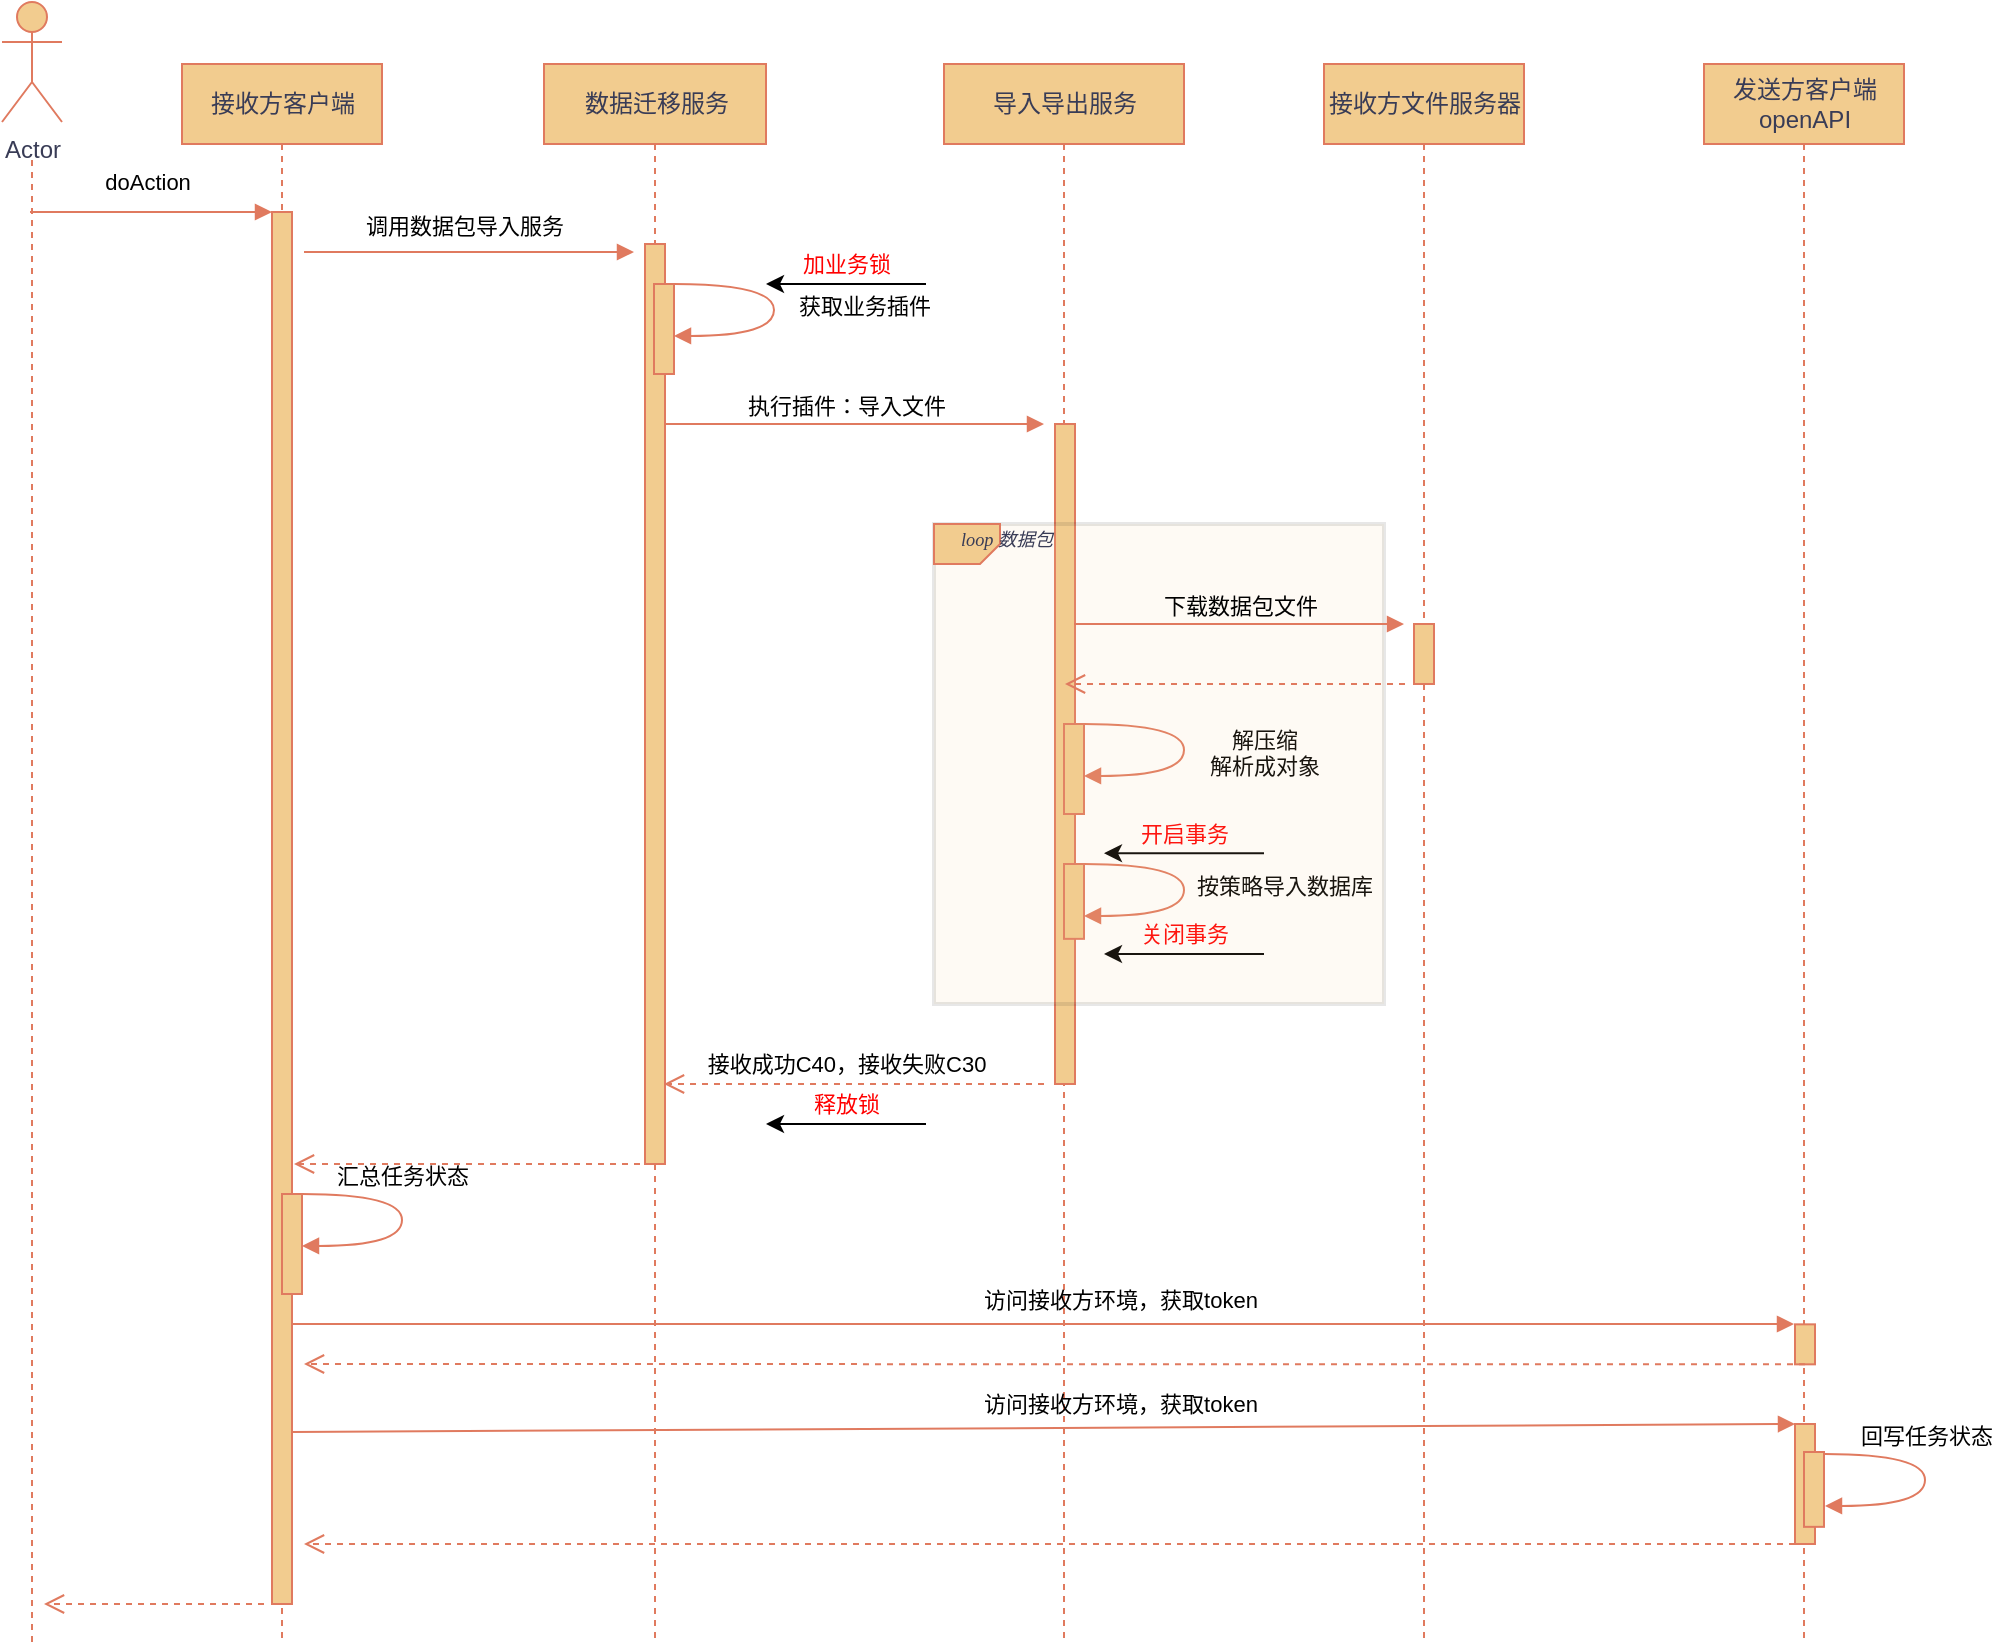 <mxfile version="22.0.4" type="github">
  <diagram name="Page-1" id="2YBvvXClWsGukQMizWep">
    <mxGraphModel dx="2088" dy="941" grid="1" gridSize="10" guides="1" tooltips="1" connect="1" arrows="0" fold="1" page="0" pageScale="1" pageWidth="850" pageHeight="1100" math="0" shadow="0">
      <root>
        <mxCell id="0" />
        <mxCell id="1" parent="0" />
        <mxCell id="aM9ryv3xv72pqoxQDRHE-5" value="导入导出服务" style="shape=umlLifeline;perimeter=lifelinePerimeter;html=1;container=0;dropTarget=0;collapsible=0;recursiveResize=0;outlineConnect=0;portConstraint=eastwest;newEdgeStyle={&quot;edgeStyle&quot;:&quot;elbowEdgeStyle&quot;,&quot;elbow&quot;:&quot;vertical&quot;,&quot;curved&quot;:0,&quot;rounded&quot;:0};labelBackgroundColor=none;fillColor=#F2CC8F;strokeColor=#E07A5F;fontColor=#393C56;" parent="1" vertex="1">
          <mxGeometry x="410" y="170" width="120" height="790" as="geometry" />
        </mxCell>
        <mxCell id="aM9ryv3xv72pqoxQDRHE-1" value="接收方客户端" style="shape=umlLifeline;perimeter=lifelinePerimeter;html=1;container=0;dropTarget=0;collapsible=0;recursiveResize=0;outlineConnect=0;portConstraint=eastwest;newEdgeStyle={&quot;edgeStyle&quot;:&quot;elbowEdgeStyle&quot;,&quot;elbow&quot;:&quot;vertical&quot;,&quot;curved&quot;:0,&quot;rounded&quot;:0};labelBackgroundColor=none;fillColor=#F2CC8F;strokeColor=#E07A5F;fontColor=#393C56;" parent="1" vertex="1">
          <mxGeometry x="29" y="170" width="100" height="790" as="geometry" />
        </mxCell>
        <mxCell id="aM9ryv3xv72pqoxQDRHE-2" value="" style="html=1;points=[];perimeter=orthogonalPerimeter;outlineConnect=0;targetShapes=umlLifeline;portConstraint=eastwest;newEdgeStyle={&quot;edgeStyle&quot;:&quot;elbowEdgeStyle&quot;,&quot;elbow&quot;:&quot;vertical&quot;,&quot;curved&quot;:0,&quot;rounded&quot;:0};labelBackgroundColor=none;fillColor=#F2CC8F;strokeColor=#E07A5F;fontColor=#393C56;" parent="1" vertex="1">
          <mxGeometry x="74" y="244" width="10" height="696" as="geometry" />
        </mxCell>
        <mxCell id="aM9ryv3xv72pqoxQDRHE-3" value="&amp;nbsp;doAction" style="html=1;verticalAlign=bottom;startArrow=none;endArrow=block;startSize=8;edgeStyle=elbowEdgeStyle;elbow=vertical;curved=0;rounded=0;startFill=0;labelBackgroundColor=none;strokeColor=#E07A5F;fontColor=default;" parent="1" target="aM9ryv3xv72pqoxQDRHE-2" edge="1">
          <mxGeometry x="-0.069" y="6" relative="1" as="geometry">
            <mxPoint x="-47" y="244" as="sourcePoint" />
            <Array as="points" />
            <mxPoint as="offset" />
          </mxGeometry>
        </mxCell>
        <mxCell id="dqEPXR2y4I70jWlFoT9I-14" value="" style="group;labelBackgroundColor=none;fontColor=#393C56;" parent="1" vertex="1" connectable="0">
          <mxGeometry x="-61" y="139" width="30" height="125" as="geometry" />
        </mxCell>
        <mxCell id="dqEPXR2y4I70jWlFoT9I-5" value="Actor" style="shape=umlActor;verticalLabelPosition=bottom;verticalAlign=top;html=1;labelBackgroundColor=none;fillColor=#F2CC8F;strokeColor=#E07A5F;fontColor=#393C56;" parent="dqEPXR2y4I70jWlFoT9I-14" vertex="1">
          <mxGeometry width="30" height="60" as="geometry" />
        </mxCell>
        <mxCell id="dqEPXR2y4I70jWlFoT9I-12" value="" style="html=1;verticalAlign=bottom;endArrow=none;dashed=1;endSize=8;edgeStyle=elbowEdgeStyle;elbow=vertical;curved=0;rounded=0;endFill=0;labelBackgroundColor=none;strokeColor=#E07A5F;fontColor=default;" parent="dqEPXR2y4I70jWlFoT9I-14" edge="1">
          <mxGeometry relative="1" as="geometry">
            <mxPoint x="15" y="821" as="targetPoint" />
            <Array as="points">
              <mxPoint x="21.5" y="125" />
              <mxPoint x="15" y="163" />
            </Array>
            <mxPoint x="15" y="79" as="sourcePoint" />
          </mxGeometry>
        </mxCell>
        <mxCell id="dqEPXR2y4I70jWlFoT9I-20" value="接收方文件服务器" style="shape=umlLifeline;perimeter=lifelinePerimeter;html=1;container=0;dropTarget=0;collapsible=0;recursiveResize=0;outlineConnect=0;portConstraint=eastwest;newEdgeStyle={&quot;edgeStyle&quot;:&quot;elbowEdgeStyle&quot;,&quot;elbow&quot;:&quot;vertical&quot;,&quot;curved&quot;:0,&quot;rounded&quot;:0};labelBackgroundColor=none;fillColor=#F2CC8F;strokeColor=#E07A5F;fontColor=#393C56;" parent="1" vertex="1">
          <mxGeometry x="600" y="170" width="100" height="790" as="geometry" />
        </mxCell>
        <mxCell id="xVjlX6ZCD8ZEZcHUDVlv-81" value="" style="html=1;verticalAlign=bottom;endArrow=open;dashed=1;endSize=8;edgeStyle=elbowEdgeStyle;elbow=vertical;curved=0;rounded=0;labelBackgroundColor=none;strokeColor=#E07A5F;fontColor=default;" parent="1" edge="1">
          <mxGeometry x="-1" y="397" relative="1" as="geometry">
            <mxPoint x="-40" y="940" as="targetPoint" />
            <Array as="points">
              <mxPoint x="45" y="940" />
            </Array>
            <mxPoint x="70" y="940" as="sourcePoint" />
            <mxPoint x="276" y="-111" as="offset" />
          </mxGeometry>
        </mxCell>
        <mxCell id="_pvaLfHRy_cF2C6sSua_-3" value="发送方客户端&lt;br&gt;openAPI" style="shape=umlLifeline;perimeter=lifelinePerimeter;html=1;container=0;dropTarget=0;collapsible=0;recursiveResize=0;outlineConnect=0;portConstraint=eastwest;newEdgeStyle={&quot;edgeStyle&quot;:&quot;elbowEdgeStyle&quot;,&quot;elbow&quot;:&quot;vertical&quot;,&quot;curved&quot;:0,&quot;rounded&quot;:0};labelBackgroundColor=none;fillColor=#F2CC8F;strokeColor=#E07A5F;fontColor=#393C56;" parent="1" vertex="1">
          <mxGeometry x="790" y="170" width="100" height="790" as="geometry" />
        </mxCell>
        <mxCell id="_pvaLfHRy_cF2C6sSua_-4" value="" style="html=1;points=[];perimeter=orthogonalPerimeter;outlineConnect=0;targetShapes=umlLifeline;portConstraint=eastwest;newEdgeStyle={&quot;edgeStyle&quot;:&quot;elbowEdgeStyle&quot;,&quot;elbow&quot;:&quot;vertical&quot;,&quot;curved&quot;:0,&quot;rounded&quot;:0};labelBackgroundColor=none;fillColor=#F2CC8F;strokeColor=#E07A5F;fontColor=#393C56;" parent="_pvaLfHRy_cF2C6sSua_-3" vertex="1">
          <mxGeometry x="45.5" y="630.17" width="10" height="20" as="geometry" />
        </mxCell>
        <mxCell id="_pvaLfHRy_cF2C6sSua_-5" value="访问接收方环境，获取token" style="html=1;verticalAlign=bottom;endArrow=block;elbow=vertical;rounded=0;labelBackgroundColor=none;strokeColor=#E07A5F;fontColor=default;" parent="1" edge="1" source="aM9ryv3xv72pqoxQDRHE-2">
          <mxGeometry x="0.102" y="3" relative="1" as="geometry">
            <mxPoint x="260.5" y="800.17" as="sourcePoint" />
            <mxPoint x="835" y="800" as="targetPoint" />
            <mxPoint as="offset" />
          </mxGeometry>
        </mxCell>
        <mxCell id="_pvaLfHRy_cF2C6sSua_-6" value="" style="html=1;verticalAlign=bottom;endArrow=open;dashed=1;endSize=8;elbow=vertical;rounded=0;labelBackgroundColor=none;strokeColor=#E07A5F;fontColor=default;" parent="1" edge="1">
          <mxGeometry relative="1" as="geometry">
            <mxPoint x="90" y="820" as="targetPoint" />
            <mxPoint x="840.5" y="820.17" as="sourcePoint" />
          </mxGeometry>
        </mxCell>
        <mxCell id="aM9ryv3xv72pqoxQDRHE-6" value="" style="html=1;points=[];perimeter=orthogonalPerimeter;outlineConnect=0;targetShapes=umlLifeline;portConstraint=eastwest;newEdgeStyle={&quot;edgeStyle&quot;:&quot;elbowEdgeStyle&quot;,&quot;elbow&quot;:&quot;vertical&quot;,&quot;curved&quot;:0,&quot;rounded&quot;:0};labelBackgroundColor=none;fillColor=#F2CC8F;strokeColor=#E07A5F;fontColor=#393C56;" parent="1" vertex="1">
          <mxGeometry x="465.5" y="350" width="10" height="330" as="geometry" />
        </mxCell>
        <mxCell id="_pvaLfHRy_cF2C6sSua_-27" value="调用数据包导入服务" style="html=1;verticalAlign=bottom;startArrow=none;endArrow=block;startSize=8;elbow=vertical;rounded=0;startFill=0;labelBackgroundColor=none;strokeColor=#E07A5F;fontColor=default;" parent="1" edge="1">
          <mxGeometry x="-0.03" y="4" relative="1" as="geometry">
            <mxPoint x="90" y="264" as="sourcePoint" />
            <mxPoint as="offset" />
            <mxPoint x="255" y="264" as="targetPoint" />
          </mxGeometry>
        </mxCell>
        <mxCell id="_pvaLfHRy_cF2C6sSua_-74" value="" style="html=1;verticalAlign=bottom;endArrow=open;dashed=1;endSize=8;elbow=vertical;rounded=0;labelBackgroundColor=none;strokeColor=#E07A5F;fontColor=default;" parent="1" edge="1">
          <mxGeometry relative="1" as="geometry">
            <mxPoint x="90" y="910" as="targetPoint" />
            <mxPoint x="835.5" y="910" as="sourcePoint" />
          </mxGeometry>
        </mxCell>
        <mxCell id="_pvaLfHRy_cF2C6sSua_-73" value="" style="html=1;points=[];perimeter=orthogonalPerimeter;outlineConnect=0;targetShapes=umlLifeline;portConstraint=eastwest;newEdgeStyle={&quot;edgeStyle&quot;:&quot;elbowEdgeStyle&quot;,&quot;elbow&quot;:&quot;vertical&quot;,&quot;curved&quot;:0,&quot;rounded&quot;:0};labelBackgroundColor=none;fillColor=#F2CC8F;strokeColor=#E07A5F;fontColor=#393C56;" parent="1" vertex="1">
          <mxGeometry x="835.5" y="850" width="10" height="60" as="geometry" />
        </mxCell>
        <mxCell id="50-FXwSxn8h8CmQYyutF-6" value="数据迁移服务" style="shape=umlLifeline;perimeter=lifelinePerimeter;html=1;container=0;dropTarget=0;collapsible=0;recursiveResize=0;outlineConnect=0;portConstraint=eastwest;newEdgeStyle={&quot;edgeStyle&quot;:&quot;elbowEdgeStyle&quot;,&quot;elbow&quot;:&quot;vertical&quot;,&quot;curved&quot;:0,&quot;rounded&quot;:0};labelBackgroundColor=none;fillColor=#F2CC8F;strokeColor=#E07A5F;fontColor=#393C56;" parent="1" vertex="1">
          <mxGeometry x="210" y="170" width="111" height="790" as="geometry" />
        </mxCell>
        <mxCell id="50-FXwSxn8h8CmQYyutF-7" value="" style="html=1;points=[];perimeter=orthogonalPerimeter;outlineConnect=0;targetShapes=umlLifeline;portConstraint=eastwest;newEdgeStyle={&quot;edgeStyle&quot;:&quot;elbowEdgeStyle&quot;,&quot;elbow&quot;:&quot;vertical&quot;,&quot;curved&quot;:0,&quot;rounded&quot;:0};labelBackgroundColor=none;fillColor=#F2CC8F;strokeColor=#E07A5F;fontColor=#393C56;" parent="1" vertex="1">
          <mxGeometry x="260.5" y="260" width="10" height="460" as="geometry" />
        </mxCell>
        <mxCell id="50-FXwSxn8h8CmQYyutF-8" value="" style="group;rotation=90;" parent="1" vertex="1" connectable="0">
          <mxGeometry x="270" y="280" width="60" height="45" as="geometry" />
        </mxCell>
        <mxCell id="50-FXwSxn8h8CmQYyutF-9" value="" style="html=1;points=[];perimeter=orthogonalPerimeter;outlineConnect=0;targetShapes=umlLifeline;portConstraint=eastwest;newEdgeStyle={&quot;edgeStyle&quot;:&quot;elbowEdgeStyle&quot;,&quot;elbow&quot;:&quot;vertical&quot;,&quot;curved&quot;:0,&quot;rounded&quot;:0};labelBackgroundColor=none;fillColor=#F2CC8F;strokeColor=#E07A5F;fontColor=#393C56;" parent="50-FXwSxn8h8CmQYyutF-8" vertex="1">
          <mxGeometry x="-5" width="10" height="45" as="geometry" />
        </mxCell>
        <mxCell id="50-FXwSxn8h8CmQYyutF-10" value="获取业务插件" style="html=1;verticalAlign=bottom;endArrow=block;edgeStyle=orthogonalEdgeStyle;elbow=vertical;curved=1;rounded=0;entryX=1;entryY=0.622;entryDx=0;entryDy=0;entryPerimeter=0;labelBackgroundColor=none;strokeColor=#E07A5F;fontColor=default;" parent="50-FXwSxn8h8CmQYyutF-8" edge="1">
          <mxGeometry x="0.111" y="45" relative="1" as="geometry">
            <mxPoint x="5" as="sourcePoint" />
            <Array as="points">
              <mxPoint x="55" />
            </Array>
            <mxPoint x="5" y="25.99" as="targetPoint" />
            <mxPoint as="offset" />
          </mxGeometry>
        </mxCell>
        <mxCell id="50-FXwSxn8h8CmQYyutF-11" value="执行插件：导入文件" style="html=1;verticalAlign=bottom;endArrow=block;elbow=vertical;rounded=0;labelBackgroundColor=none;strokeColor=#E07A5F;fontColor=default;" parent="1" edge="1">
          <mxGeometry x="-0.044" relative="1" as="geometry">
            <mxPoint x="270.5" y="350" as="sourcePoint" />
            <mxPoint x="460" y="350" as="targetPoint" />
            <mxPoint as="offset" />
          </mxGeometry>
        </mxCell>
        <mxCell id="50-FXwSxn8h8CmQYyutF-16" value="" style="group;rotation=90;" parent="1" vertex="1" connectable="0">
          <mxGeometry x="470" y="500" width="60" height="45" as="geometry" />
        </mxCell>
        <mxCell id="50-FXwSxn8h8CmQYyutF-17" value="" style="html=1;points=[];perimeter=orthogonalPerimeter;outlineConnect=0;targetShapes=umlLifeline;portConstraint=eastwest;newEdgeStyle={&quot;edgeStyle&quot;:&quot;elbowEdgeStyle&quot;,&quot;elbow&quot;:&quot;vertical&quot;,&quot;curved&quot;:0,&quot;rounded&quot;:0};labelBackgroundColor=none;fillColor=#F2CC8F;strokeColor=#E07A5F;fontColor=#393C56;" parent="50-FXwSxn8h8CmQYyutF-16" vertex="1">
          <mxGeometry width="10" height="45" as="geometry" />
        </mxCell>
        <mxCell id="50-FXwSxn8h8CmQYyutF-18" value="解压缩&lt;br&gt;解析成对象" style="html=1;verticalAlign=bottom;endArrow=block;edgeStyle=orthogonalEdgeStyle;elbow=vertical;curved=1;rounded=0;entryX=1;entryY=0.622;entryDx=0;entryDy=0;entryPerimeter=0;labelBackgroundColor=none;strokeColor=#E07A5F;fontColor=default;" parent="50-FXwSxn8h8CmQYyutF-16" edge="1">
          <mxGeometry x="0.206" y="40" relative="1" as="geometry">
            <mxPoint x="10" as="sourcePoint" />
            <Array as="points">
              <mxPoint x="60" />
            </Array>
            <mxPoint x="10" y="25.99" as="targetPoint" />
            <mxPoint x="40" y="-36" as="offset" />
          </mxGeometry>
        </mxCell>
        <mxCell id="50-FXwSxn8h8CmQYyutF-27" value="&lt;br&gt;按策略导入数据库" style="html=1;verticalAlign=bottom;endArrow=block;edgeStyle=orthogonalEdgeStyle;elbow=vertical;curved=1;rounded=0;entryX=1;entryY=0.622;entryDx=0;entryDy=0;entryPerimeter=0;labelBackgroundColor=none;strokeColor=#E07A5F;fontColor=default;" parent="1" edge="1">
          <mxGeometry x="0.111" y="50" relative="1" as="geometry">
            <mxPoint x="480" y="570" as="sourcePoint" />
            <Array as="points">
              <mxPoint x="530" y="570" />
            </Array>
            <mxPoint x="480" y="595.99" as="targetPoint" />
            <mxPoint as="offset" />
          </mxGeometry>
        </mxCell>
        <mxCell id="50-FXwSxn8h8CmQYyutF-33" value="" style="endArrow=none;html=1;rounded=0;startArrow=classic;startFill=1;endFill=0;" parent="1" edge="1">
          <mxGeometry width="50" height="50" relative="1" as="geometry">
            <mxPoint x="490" y="564.58" as="sourcePoint" />
            <mxPoint x="570" y="564.58" as="targetPoint" />
          </mxGeometry>
        </mxCell>
        <mxCell id="50-FXwSxn8h8CmQYyutF-34" value="&lt;font color=&quot;#ff0000&quot;&gt;开启事务&lt;/font&gt;" style="edgeLabel;html=1;align=center;verticalAlign=middle;resizable=0;points=[];" parent="50-FXwSxn8h8CmQYyutF-33" vertex="1" connectable="0">
          <mxGeometry x="-0.017" y="-4" relative="1" as="geometry">
            <mxPoint y="-14" as="offset" />
          </mxGeometry>
        </mxCell>
        <mxCell id="50-FXwSxn8h8CmQYyutF-36" value="" style="endArrow=none;html=1;rounded=0;startArrow=classic;startFill=1;endFill=0;" parent="1" edge="1">
          <mxGeometry width="50" height="50" relative="1" as="geometry">
            <mxPoint x="321" y="280.0" as="sourcePoint" />
            <mxPoint x="401" y="280.0" as="targetPoint" />
          </mxGeometry>
        </mxCell>
        <mxCell id="50-FXwSxn8h8CmQYyutF-37" value="&lt;font color=&quot;#ff0000&quot;&gt;加业务锁&lt;/font&gt;" style="edgeLabel;html=1;align=center;verticalAlign=middle;resizable=0;points=[];" parent="50-FXwSxn8h8CmQYyutF-36" vertex="1" connectable="0">
          <mxGeometry x="-0.017" y="-4" relative="1" as="geometry">
            <mxPoint y="-14" as="offset" />
          </mxGeometry>
        </mxCell>
        <mxCell id="50-FXwSxn8h8CmQYyutF-38" value="" style="endArrow=none;html=1;rounded=0;startArrow=classic;startFill=1;endFill=0;" parent="1" edge="1">
          <mxGeometry width="50" height="50" relative="1" as="geometry">
            <mxPoint x="321" y="700" as="sourcePoint" />
            <mxPoint x="401" y="700" as="targetPoint" />
          </mxGeometry>
        </mxCell>
        <mxCell id="50-FXwSxn8h8CmQYyutF-39" value="&lt;font color=&quot;#ff0000&quot;&gt;释放锁&lt;/font&gt;" style="edgeLabel;html=1;align=center;verticalAlign=middle;resizable=0;points=[];" parent="50-FXwSxn8h8CmQYyutF-38" vertex="1" connectable="0">
          <mxGeometry x="-0.017" y="-4" relative="1" as="geometry">
            <mxPoint y="-14" as="offset" />
          </mxGeometry>
        </mxCell>
        <mxCell id="50-FXwSxn8h8CmQYyutF-41" value="" style="endArrow=none;html=1;rounded=0;startArrow=classic;startFill=1;endFill=0;" parent="1" edge="1">
          <mxGeometry width="50" height="50" relative="1" as="geometry">
            <mxPoint x="490" y="615" as="sourcePoint" />
            <mxPoint x="570" y="615" as="targetPoint" />
          </mxGeometry>
        </mxCell>
        <mxCell id="50-FXwSxn8h8CmQYyutF-42" value="&lt;font color=&quot;#ff0000&quot;&gt;关闭事务&lt;/font&gt;" style="edgeLabel;html=1;align=center;verticalAlign=middle;resizable=0;points=[];" parent="50-FXwSxn8h8CmQYyutF-41" vertex="1" connectable="0">
          <mxGeometry x="-0.017" y="-4" relative="1" as="geometry">
            <mxPoint y="-14" as="offset" />
          </mxGeometry>
        </mxCell>
        <mxCell id="ubUJuNJmW0G-JIKS36Ns-1" value="" style="html=1;verticalAlign=bottom;endArrow=open;dashed=1;endSize=8;edgeStyle=elbowEdgeStyle;elbow=vertical;curved=0;rounded=0;labelBackgroundColor=none;strokeColor=#E07A5F;fontColor=default;" edge="1" parent="1">
          <mxGeometry x="-1" y="397" relative="1" as="geometry">
            <mxPoint x="270" y="680" as="targetPoint" />
            <Array as="points">
              <mxPoint x="385" y="680" />
            </Array>
            <mxPoint x="460" y="680" as="sourcePoint" />
            <mxPoint x="276" y="-111" as="offset" />
          </mxGeometry>
        </mxCell>
        <mxCell id="ubUJuNJmW0G-JIKS36Ns-2" value="接收成功C40，接收失败C30" style="edgeLabel;html=1;align=center;verticalAlign=middle;resizable=0;points=[];" vertex="1" connectable="0" parent="ubUJuNJmW0G-JIKS36Ns-1">
          <mxGeometry x="-0.047" y="-2" relative="1" as="geometry">
            <mxPoint x="-9" y="-8" as="offset" />
          </mxGeometry>
        </mxCell>
        <mxCell id="ubUJuNJmW0G-JIKS36Ns-4" value="" style="html=1;verticalAlign=bottom;endArrow=open;dashed=1;endSize=8;edgeStyle=elbowEdgeStyle;elbow=vertical;curved=0;rounded=0;labelBackgroundColor=none;strokeColor=#E07A5F;fontColor=default;" edge="1" parent="1">
          <mxGeometry x="-1" y="397" relative="1" as="geometry">
            <mxPoint x="85" y="720" as="targetPoint" />
            <Array as="points">
              <mxPoint x="187.5" y="720" />
            </Array>
            <mxPoint x="264" y="720" as="sourcePoint" />
            <mxPoint x="276" y="-111" as="offset" />
          </mxGeometry>
        </mxCell>
        <mxCell id="ubUJuNJmW0G-JIKS36Ns-11" value="" style="html=1;points=[];perimeter=orthogonalPerimeter;outlineConnect=0;targetShapes=umlLifeline;portConstraint=eastwest;newEdgeStyle={&quot;edgeStyle&quot;:&quot;elbowEdgeStyle&quot;,&quot;elbow&quot;:&quot;vertical&quot;,&quot;curved&quot;:0,&quot;rounded&quot;:0};labelBackgroundColor=none;fillColor=#F2CC8F;strokeColor=#E07A5F;fontColor=#393C56;" vertex="1" parent="1">
          <mxGeometry x="79" y="735" width="10" height="50" as="geometry" />
        </mxCell>
        <mxCell id="ubUJuNJmW0G-JIKS36Ns-6" value="" style="group;rotation=90;" vertex="1" connectable="0" parent="1">
          <mxGeometry x="84" y="735" width="60" height="45" as="geometry" />
        </mxCell>
        <mxCell id="ubUJuNJmW0G-JIKS36Ns-7" value="汇总任务状态" style="html=1;verticalAlign=bottom;endArrow=block;edgeStyle=orthogonalEdgeStyle;elbow=vertical;curved=1;rounded=0;entryX=1;entryY=0.622;entryDx=0;entryDy=0;entryPerimeter=0;labelBackgroundColor=none;strokeColor=#E07A5F;fontColor=default;" edge="1" parent="ubUJuNJmW0G-JIKS36Ns-6">
          <mxGeometry x="-0.206" relative="1" as="geometry">
            <mxPoint x="5" as="sourcePoint" />
            <Array as="points">
              <mxPoint x="55" />
            </Array>
            <mxPoint x="5" y="25.99" as="targetPoint" />
            <mxPoint as="offset" />
          </mxGeometry>
        </mxCell>
        <mxCell id="ubUJuNJmW0G-JIKS36Ns-12" value="" style="html=1;points=[];perimeter=orthogonalPerimeter;outlineConnect=0;targetShapes=umlLifeline;portConstraint=eastwest;newEdgeStyle={&quot;edgeStyle&quot;:&quot;elbowEdgeStyle&quot;,&quot;elbow&quot;:&quot;vertical&quot;,&quot;curved&quot;:0,&quot;rounded&quot;:0};labelBackgroundColor=none;fillColor=#F2CC8F;strokeColor=#E07A5F;fontColor=#393C56;" vertex="1" parent="1">
          <mxGeometry x="840" y="864" width="10" height="37.42" as="geometry" />
        </mxCell>
        <mxCell id="ubUJuNJmW0G-JIKS36Ns-13" value="" style="group;rotation=90;" vertex="1" connectable="0" parent="1">
          <mxGeometry x="845.5" y="865" width="60" height="45" as="geometry" />
        </mxCell>
        <mxCell id="ubUJuNJmW0G-JIKS36Ns-14" value="回写任务状态" style="html=1;verticalAlign=bottom;endArrow=block;edgeStyle=orthogonalEdgeStyle;elbow=vertical;curved=1;rounded=0;entryX=1;entryY=0.622;entryDx=0;entryDy=0;entryPerimeter=0;labelBackgroundColor=none;strokeColor=#E07A5F;fontColor=default;" edge="1" parent="ubUJuNJmW0G-JIKS36Ns-13">
          <mxGeometry x="-0.206" relative="1" as="geometry">
            <mxPoint x="5" as="sourcePoint" />
            <Array as="points">
              <mxPoint x="55" />
            </Array>
            <mxPoint x="5" y="25.99" as="targetPoint" />
            <mxPoint as="offset" />
          </mxGeometry>
        </mxCell>
        <mxCell id="ubUJuNJmW0G-JIKS36Ns-17" value="" style="html=1;points=[];perimeter=orthogonalPerimeter;outlineConnect=0;targetShapes=umlLifeline;portConstraint=eastwest;newEdgeStyle={&quot;edgeStyle&quot;:&quot;elbowEdgeStyle&quot;,&quot;elbow&quot;:&quot;vertical&quot;,&quot;curved&quot;:0,&quot;rounded&quot;:0};labelBackgroundColor=none;fillColor=#F2CC8F;strokeColor=#E07A5F;fontColor=#393C56;" vertex="1" parent="1">
          <mxGeometry x="470" y="570" width="10" height="37.42" as="geometry" />
        </mxCell>
        <mxCell id="_pvaLfHRy_cF2C6sSua_-34" value="" style="rounded=0;whiteSpace=wrap;html=1;strokeColor=#1A1A1A;fontColor=#393C56;fillColor=#F2CC8F;opacity=10;strokeWidth=2;" parent="1" vertex="1">
          <mxGeometry x="405" y="400" width="225" height="240" as="geometry" />
        </mxCell>
        <mxCell id="dqEPXR2y4I70jWlFoT9I-33" value="" style="html=1;points=[];perimeter=orthogonalPerimeter;outlineConnect=0;targetShapes=umlLifeline;portConstraint=eastwest;newEdgeStyle={&quot;edgeStyle&quot;:&quot;elbowEdgeStyle&quot;,&quot;elbow&quot;:&quot;vertical&quot;,&quot;curved&quot;:0,&quot;rounded&quot;:0};labelBackgroundColor=none;fillColor=#F2CC8F;strokeColor=#E07A5F;fontColor=#393C56;" parent="1" vertex="1">
          <mxGeometry x="645" y="450" width="10" height="30" as="geometry" />
        </mxCell>
        <mxCell id="dqEPXR2y4I70jWlFoT9I-30" value="下载数据包文件" style="html=1;verticalAlign=bottom;endArrow=block;edgeStyle=elbowEdgeStyle;elbow=vertical;curved=0;rounded=0;labelBackgroundColor=none;strokeColor=#E07A5F;fontColor=default;" parent="1" edge="1">
          <mxGeometry relative="1" as="geometry">
            <mxPoint x="475" y="450" as="sourcePoint" />
            <Array as="points">
              <mxPoint x="560" y="450" />
            </Array>
            <mxPoint x="640" y="450" as="targetPoint" />
          </mxGeometry>
        </mxCell>
        <mxCell id="_pvaLfHRy_cF2C6sSua_-35" value="" style="html=1;verticalAlign=bottom;endArrow=open;dashed=1;endSize=8;edgeStyle=elbowEdgeStyle;elbow=vertical;curved=0;rounded=0;labelBackgroundColor=none;strokeColor=#E07A5F;fontColor=default;" parent="1" edge="1">
          <mxGeometry relative="1" as="geometry">
            <mxPoint x="470.5" y="480" as="targetPoint" />
            <Array as="points" />
            <mxPoint x="640.5" y="480" as="sourcePoint" />
          </mxGeometry>
        </mxCell>
        <mxCell id="_pvaLfHRy_cF2C6sSua_-60" value="" style="shape=card;whiteSpace=wrap;html=1;rotation=-180;size=10;fillColor=#F2CC8F;strokeColor=#E07A5F;labelBackgroundColor=none;fontColor=#393C56;" parent="1" vertex="1">
          <mxGeometry x="405" y="400" width="33" height="20" as="geometry" />
        </mxCell>
        <mxCell id="_pvaLfHRy_cF2C6sSua_-58" value="&lt;pre&gt;&lt;font face=&quot;Times New Roman&quot; style=&quot;font-size: 11px;&quot;&gt;&lt;sub style=&quot;font-weight: normal;&quot;&gt;&lt;i&gt;loop 数据包&lt;/i&gt;&lt;/sub&gt;&lt;/font&gt;&lt;/pre&gt;" style="text;strokeColor=none;fillColor=none;html=1;fontSize=24;fontStyle=1;verticalAlign=middle;align=center;fontColor=#393C56;" parent="1" vertex="1">
          <mxGeometry x="426" y="395" width="30" height="10" as="geometry" />
        </mxCell>
        <mxCell id="ubUJuNJmW0G-JIKS36Ns-20" value="访问接收方环境，获取token" style="html=1;verticalAlign=bottom;endArrow=block;elbow=vertical;rounded=0;labelBackgroundColor=none;strokeColor=#E07A5F;fontColor=default;" edge="1" parent="1">
          <mxGeometry x="0.102" y="3" relative="1" as="geometry">
            <mxPoint x="84" y="854" as="sourcePoint" />
            <mxPoint x="835.5" y="850" as="targetPoint" />
            <mxPoint as="offset" />
          </mxGeometry>
        </mxCell>
      </root>
    </mxGraphModel>
  </diagram>
</mxfile>

